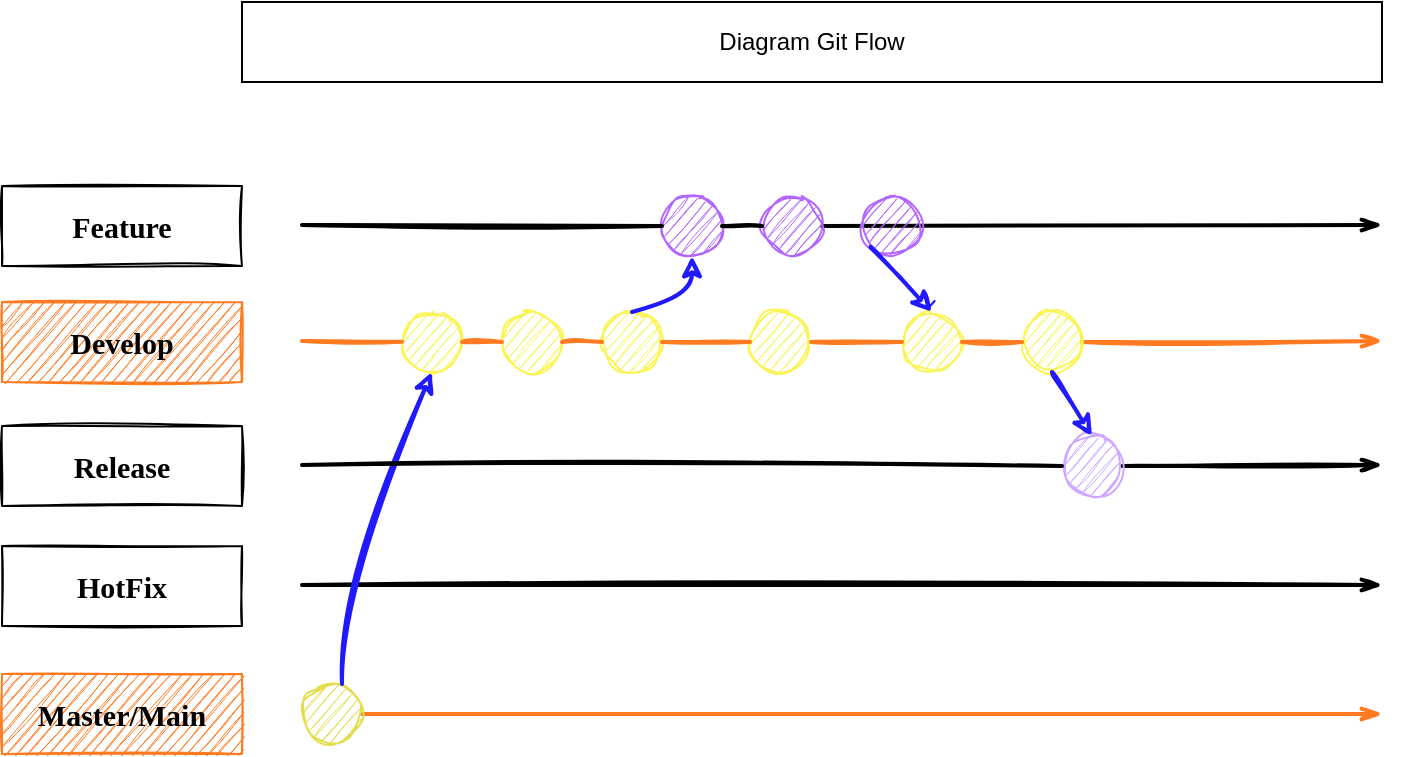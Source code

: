 <mxfile version="16.5.6" type="device"><diagram id="_3OF-Ge_nuIAAe2J9dky" name="Page-1"><mxGraphModel dx="868" dy="537" grid="1" gridSize="10" guides="1" tooltips="1" connect="1" arrows="1" fold="1" page="1" pageScale="1" pageWidth="827" pageHeight="1169" math="0" shadow="0"><root><mxCell id="0"/><mxCell id="1" parent="0"/><mxCell id="6N0N1vhB7Bs8N1wA1Y1U-1" value="Feature" style="rounded=0;whiteSpace=wrap;html=1;fontFamily=Comic Sans MS;fontSize=15;sketch=1;fontStyle=1" vertex="1" parent="1"><mxGeometry x="50" y="112" width="120" height="40" as="geometry"/></mxCell><mxCell id="6N0N1vhB7Bs8N1wA1Y1U-5" value="Release" style="rounded=0;whiteSpace=wrap;html=1;fontFamily=Comic Sans MS;fontSize=15;sketch=1;fontStyle=1" vertex="1" parent="1"><mxGeometry x="50" y="232" width="120" height="40" as="geometry"/></mxCell><mxCell id="6N0N1vhB7Bs8N1wA1Y1U-7" value="HotFix" style="rounded=0;whiteSpace=wrap;html=1;fontFamily=Comic Sans MS;fontSize=15;sketch=1;fontStyle=1" vertex="1" parent="1"><mxGeometry x="50" y="292" width="120" height="40" as="geometry"/></mxCell><mxCell id="6N0N1vhB7Bs8N1wA1Y1U-8" value="Master/Main" style="rounded=0;whiteSpace=wrap;html=1;fontFamily=Comic Sans MS;fontSize=15;sketch=1;strokeColor=#FF7A21;fillColor=#FF7A21;fontStyle=1" vertex="1" parent="1"><mxGeometry x="50" y="356" width="120" height="40" as="geometry"/></mxCell><mxCell id="6N0N1vhB7Bs8N1wA1Y1U-9" value="" style="endArrow=openThin;html=1;rounded=0;strokeWidth=2;sketch=1;endFill=0;shadow=0;jumpStyle=none;strokeColor=#FF7A21;startArrow=none;" edge="1" parent="1" source="6N0N1vhB7Bs8N1wA1Y1U-18"><mxGeometry width="50" height="50" relative="1" as="geometry"><mxPoint x="200" y="376" as="sourcePoint"/><mxPoint x="740" y="376" as="targetPoint"/></mxGeometry></mxCell><mxCell id="6N0N1vhB7Bs8N1wA1Y1U-10" value="" style="endArrow=openThin;html=1;rounded=0;strokeWidth=2;sketch=1;endFill=0;shadow=0;jumpStyle=none;" edge="1" parent="1"><mxGeometry width="50" height="50" relative="1" as="geometry"><mxPoint x="200" y="311.5" as="sourcePoint"/><mxPoint x="740" y="311.5" as="targetPoint"/></mxGeometry></mxCell><mxCell id="6N0N1vhB7Bs8N1wA1Y1U-11" value="" style="endArrow=openThin;html=1;rounded=0;strokeWidth=2;sketch=1;endFill=0;shadow=0;jumpStyle=none;startArrow=none;" edge="1" parent="1" source="6N0N1vhB7Bs8N1wA1Y1U-42"><mxGeometry width="50" height="50" relative="1" as="geometry"><mxPoint x="200" y="251.5" as="sourcePoint"/><mxPoint x="740" y="251.5" as="targetPoint"/></mxGeometry></mxCell><mxCell id="6N0N1vhB7Bs8N1wA1Y1U-12" value="" style="endArrow=openThin;html=1;rounded=0;strokeWidth=2;sketch=1;endFill=0;shadow=0;jumpStyle=none;startArrow=none;" edge="1" parent="1" source="6N0N1vhB7Bs8N1wA1Y1U-31"><mxGeometry width="50" height="50" relative="1" as="geometry"><mxPoint x="200" y="131.5" as="sourcePoint"/><mxPoint x="740" y="131.5" as="targetPoint"/></mxGeometry></mxCell><mxCell id="6N0N1vhB7Bs8N1wA1Y1U-13" value="Diagram Git Flow" style="rounded=0;whiteSpace=wrap;html=1;" vertex="1" parent="1"><mxGeometry x="170" y="20" width="570" height="40" as="geometry"/></mxCell><mxCell id="6N0N1vhB7Bs8N1wA1Y1U-14" value="Develop" style="rounded=0;whiteSpace=wrap;html=1;fontFamily=Comic Sans MS;fontSize=15;sketch=1;strokeColor=#FF7A21;fillColor=#FF7A21;fontStyle=1" vertex="1" parent="1"><mxGeometry x="50" y="170" width="120" height="40" as="geometry"/></mxCell><mxCell id="6N0N1vhB7Bs8N1wA1Y1U-15" value="" style="endArrow=openThin;html=1;rounded=0;strokeWidth=2;sketch=1;endFill=0;shadow=0;jumpStyle=none;strokeColor=#FF7A21;startArrow=none;" edge="1" parent="1" source="6N0N1vhB7Bs8N1wA1Y1U-40"><mxGeometry width="50" height="50" relative="1" as="geometry"><mxPoint x="200" y="189.5" as="sourcePoint"/><mxPoint x="740" y="189.5" as="targetPoint"/></mxGeometry></mxCell><mxCell id="6N0N1vhB7Bs8N1wA1Y1U-18" value="" style="ellipse;whiteSpace=wrap;html=1;aspect=fixed;sketch=1;fontFamily=Comic Sans MS;fontSize=15;fontColor=#6B6B6B;strokeColor=#E3DE4F;fillColor=#E3DE4F;" vertex="1" parent="1"><mxGeometry x="200" y="361" width="30" height="30" as="geometry"/></mxCell><mxCell id="6N0N1vhB7Bs8N1wA1Y1U-19" value="" style="endArrow=none;html=1;rounded=0;strokeWidth=2;sketch=1;endFill=0;shadow=0;jumpStyle=none;strokeColor=#FF7A21;" edge="1" parent="1" target="6N0N1vhB7Bs8N1wA1Y1U-18"><mxGeometry width="50" height="50" relative="1" as="geometry"><mxPoint x="200" y="376" as="sourcePoint"/><mxPoint x="740" y="376" as="targetPoint"/></mxGeometry></mxCell><mxCell id="6N0N1vhB7Bs8N1wA1Y1U-20" value="" style="curved=1;endArrow=classic;html=1;rounded=0;shadow=0;sketch=1;fontFamily=Comic Sans MS;fontSize=15;fontColor=#6B6B6B;strokeColor=#2119FF;strokeWidth=2;jumpStyle=none;entryX=0.5;entryY=1;entryDx=0;entryDy=0;" edge="1" parent="1" target="6N0N1vhB7Bs8N1wA1Y1U-21"><mxGeometry width="50" height="50" relative="1" as="geometry"><mxPoint x="220" y="361" as="sourcePoint"/><mxPoint x="270" y="311" as="targetPoint"/><Array as="points"><mxPoint x="220" y="311"/></Array></mxGeometry></mxCell><mxCell id="6N0N1vhB7Bs8N1wA1Y1U-21" value="" style="ellipse;whiteSpace=wrap;html=1;aspect=fixed;sketch=1;fontFamily=Comic Sans MS;fontSize=15;fontColor=#6B6B6B;strokeColor=#FAF457;fillColor=#FAF457;" vertex="1" parent="1"><mxGeometry x="250" y="175" width="30" height="30" as="geometry"/></mxCell><mxCell id="6N0N1vhB7Bs8N1wA1Y1U-22" value="" style="endArrow=none;html=1;rounded=0;strokeWidth=2;sketch=1;endFill=0;shadow=0;jumpStyle=none;strokeColor=#FF7A21;" edge="1" parent="1" target="6N0N1vhB7Bs8N1wA1Y1U-21"><mxGeometry width="50" height="50" relative="1" as="geometry"><mxPoint x="200" y="189.5" as="sourcePoint"/><mxPoint x="740" y="189.5" as="targetPoint"/></mxGeometry></mxCell><mxCell id="6N0N1vhB7Bs8N1wA1Y1U-23" value="" style="ellipse;whiteSpace=wrap;html=1;aspect=fixed;sketch=1;fontFamily=Comic Sans MS;fontSize=15;fontColor=#6B6B6B;strokeColor=#FAF457;fillColor=#FAF457;" vertex="1" parent="1"><mxGeometry x="300" y="175" width="30" height="30" as="geometry"/></mxCell><mxCell id="6N0N1vhB7Bs8N1wA1Y1U-24" value="" style="endArrow=none;html=1;rounded=0;strokeWidth=2;sketch=1;endFill=0;shadow=0;jumpStyle=none;strokeColor=#FF7A21;startArrow=none;" edge="1" parent="1" source="6N0N1vhB7Bs8N1wA1Y1U-21" target="6N0N1vhB7Bs8N1wA1Y1U-23"><mxGeometry width="50" height="50" relative="1" as="geometry"><mxPoint x="280" y="190" as="sourcePoint"/><mxPoint x="740" y="189.5" as="targetPoint"/></mxGeometry></mxCell><mxCell id="6N0N1vhB7Bs8N1wA1Y1U-26" value="" style="ellipse;whiteSpace=wrap;html=1;aspect=fixed;sketch=1;fontFamily=Comic Sans MS;fontSize=15;fontColor=#6B6B6B;strokeColor=#B266FF;fillColor=#B266FF;" vertex="1" parent="1"><mxGeometry x="380" y="117" width="30" height="30" as="geometry"/></mxCell><mxCell id="6N0N1vhB7Bs8N1wA1Y1U-27" value="" style="endArrow=none;html=1;rounded=0;strokeWidth=2;sketch=1;endFill=0;shadow=0;jumpStyle=none;" edge="1" parent="1" target="6N0N1vhB7Bs8N1wA1Y1U-26"><mxGeometry width="50" height="50" relative="1" as="geometry"><mxPoint x="200" y="131.5" as="sourcePoint"/><mxPoint x="740" y="131.5" as="targetPoint"/></mxGeometry></mxCell><mxCell id="6N0N1vhB7Bs8N1wA1Y1U-25" value="" style="ellipse;whiteSpace=wrap;html=1;aspect=fixed;sketch=1;fontFamily=Comic Sans MS;fontSize=15;fontColor=#6B6B6B;strokeColor=#FAF457;fillColor=#FAF457;" vertex="1" parent="1"><mxGeometry x="350" y="175" width="30" height="30" as="geometry"/></mxCell><mxCell id="6N0N1vhB7Bs8N1wA1Y1U-28" value="" style="endArrow=none;html=1;rounded=0;strokeWidth=2;sketch=1;endFill=0;shadow=0;jumpStyle=none;strokeColor=#FF7A21;startArrow=none;" edge="1" parent="1" source="6N0N1vhB7Bs8N1wA1Y1U-23" target="6N0N1vhB7Bs8N1wA1Y1U-25"><mxGeometry width="50" height="50" relative="1" as="geometry"><mxPoint x="330" y="190" as="sourcePoint"/><mxPoint x="740" y="189.5" as="targetPoint"/></mxGeometry></mxCell><mxCell id="6N0N1vhB7Bs8N1wA1Y1U-30" value="" style="curved=1;endArrow=classic;html=1;rounded=0;shadow=0;sketch=1;fontFamily=Comic Sans MS;fontSize=15;fontColor=#6B6B6B;strokeColor=#2119FF;strokeWidth=2;jumpStyle=none;entryX=0.5;entryY=1;entryDx=0;entryDy=0;exitX=0.5;exitY=0;exitDx=0;exitDy=0;" edge="1" parent="1" source="6N0N1vhB7Bs8N1wA1Y1U-25" target="6N0N1vhB7Bs8N1wA1Y1U-26"><mxGeometry width="50" height="50" relative="1" as="geometry"><mxPoint x="360" y="190" as="sourcePoint"/><mxPoint x="400" y="140" as="targetPoint"/><Array as="points"><mxPoint x="395" y="170"/></Array></mxGeometry></mxCell><mxCell id="6N0N1vhB7Bs8N1wA1Y1U-31" value="" style="ellipse;whiteSpace=wrap;html=1;aspect=fixed;sketch=1;fontFamily=Comic Sans MS;fontSize=15;fontColor=#6B6B6B;strokeColor=#B266FF;fillColor=#B266FF;" vertex="1" parent="1"><mxGeometry x="430" y="117" width="30" height="30" as="geometry"/></mxCell><mxCell id="6N0N1vhB7Bs8N1wA1Y1U-32" value="" style="endArrow=none;html=1;rounded=0;strokeWidth=2;sketch=1;endFill=0;shadow=0;jumpStyle=none;startArrow=none;" edge="1" parent="1" source="6N0N1vhB7Bs8N1wA1Y1U-26" target="6N0N1vhB7Bs8N1wA1Y1U-31"><mxGeometry width="50" height="50" relative="1" as="geometry"><mxPoint x="410" y="132" as="sourcePoint"/><mxPoint x="740" y="131.5" as="targetPoint"/></mxGeometry></mxCell><mxCell id="6N0N1vhB7Bs8N1wA1Y1U-33" value="" style="ellipse;whiteSpace=wrap;html=1;aspect=fixed;sketch=1;fontFamily=Comic Sans MS;fontSize=15;fontColor=#6B6B6B;strokeColor=#B266FF;fillColor=#B266FF;" vertex="1" parent="1"><mxGeometry x="480" y="117" width="30" height="30" as="geometry"/></mxCell><mxCell id="6N0N1vhB7Bs8N1wA1Y1U-34" value="" style="ellipse;whiteSpace=wrap;html=1;aspect=fixed;sketch=1;fontFamily=Comic Sans MS;fontSize=15;fontColor=#6B6B6B;strokeColor=#FAF457;fillColor=#FAF457;" vertex="1" parent="1"><mxGeometry x="500" y="175" width="30" height="30" as="geometry"/></mxCell><mxCell id="6N0N1vhB7Bs8N1wA1Y1U-35" value="" style="endArrow=none;html=1;rounded=0;strokeWidth=2;sketch=1;endFill=0;shadow=0;jumpStyle=none;strokeColor=#FF7A21;startArrow=none;" edge="1" parent="1" source="6N0N1vhB7Bs8N1wA1Y1U-38" target="6N0N1vhB7Bs8N1wA1Y1U-34"><mxGeometry width="50" height="50" relative="1" as="geometry"><mxPoint x="380" y="190" as="sourcePoint"/><mxPoint x="740" y="189.5" as="targetPoint"/></mxGeometry></mxCell><mxCell id="6N0N1vhB7Bs8N1wA1Y1U-37" value="" style="curved=1;endArrow=classic;html=1;rounded=0;shadow=0;sketch=1;fontFamily=Comic Sans MS;fontSize=15;fontColor=#6B6B6B;strokeColor=#2119FF;strokeWidth=2;jumpStyle=none;exitX=0;exitY=1;exitDx=0;exitDy=0;entryX=0.5;entryY=0;entryDx=0;entryDy=0;" edge="1" parent="1" source="6N0N1vhB7Bs8N1wA1Y1U-33" target="6N0N1vhB7Bs8N1wA1Y1U-34"><mxGeometry width="50" height="50" relative="1" as="geometry"><mxPoint x="460" y="210" as="sourcePoint"/><mxPoint x="510" y="160" as="targetPoint"/><Array as="points"/></mxGeometry></mxCell><mxCell id="6N0N1vhB7Bs8N1wA1Y1U-38" value="" style="ellipse;whiteSpace=wrap;html=1;aspect=fixed;sketch=1;fontFamily=Comic Sans MS;fontSize=15;fontColor=#6B6B6B;strokeColor=#FAF457;fillColor=#FAF457;" vertex="1" parent="1"><mxGeometry x="424" y="175" width="30" height="30" as="geometry"/></mxCell><mxCell id="6N0N1vhB7Bs8N1wA1Y1U-39" value="" style="endArrow=none;html=1;rounded=0;strokeWidth=2;sketch=1;endFill=0;shadow=0;jumpStyle=none;strokeColor=#FF7A21;startArrow=none;" edge="1" parent="1" source="6N0N1vhB7Bs8N1wA1Y1U-25" target="6N0N1vhB7Bs8N1wA1Y1U-38"><mxGeometry width="50" height="50" relative="1" as="geometry"><mxPoint x="380" y="190" as="sourcePoint"/><mxPoint x="500" y="190" as="targetPoint"/></mxGeometry></mxCell><mxCell id="6N0N1vhB7Bs8N1wA1Y1U-40" value="" style="ellipse;whiteSpace=wrap;html=1;aspect=fixed;sketch=1;fontFamily=Comic Sans MS;fontSize=15;fontColor=#6B6B6B;strokeColor=#FAF457;fillColor=#FAF457;" vertex="1" parent="1"><mxGeometry x="560" y="175" width="30" height="30" as="geometry"/></mxCell><mxCell id="6N0N1vhB7Bs8N1wA1Y1U-41" value="" style="endArrow=none;html=1;rounded=0;strokeWidth=2;sketch=1;endFill=0;shadow=0;jumpStyle=none;strokeColor=#FF7A21;startArrow=none;" edge="1" parent="1" source="6N0N1vhB7Bs8N1wA1Y1U-34" target="6N0N1vhB7Bs8N1wA1Y1U-40"><mxGeometry width="50" height="50" relative="1" as="geometry"><mxPoint x="530" y="190" as="sourcePoint"/><mxPoint x="740" y="189.5" as="targetPoint"/></mxGeometry></mxCell><mxCell id="6N0N1vhB7Bs8N1wA1Y1U-42" value="" style="ellipse;whiteSpace=wrap;html=1;aspect=fixed;sketch=1;fontFamily=Comic Sans MS;fontSize=15;fontColor=#6B6B6B;strokeColor=#CEA8FF;fillColor=#CEA8FF;" vertex="1" parent="1"><mxGeometry x="580" y="237" width="30" height="30" as="geometry"/></mxCell><mxCell id="6N0N1vhB7Bs8N1wA1Y1U-43" value="" style="endArrow=none;html=1;rounded=0;strokeWidth=2;sketch=1;endFill=0;shadow=0;jumpStyle=none;" edge="1" parent="1" target="6N0N1vhB7Bs8N1wA1Y1U-42"><mxGeometry width="50" height="50" relative="1" as="geometry"><mxPoint x="200" y="251.5" as="sourcePoint"/><mxPoint x="740" y="251.5" as="targetPoint"/></mxGeometry></mxCell><mxCell id="6N0N1vhB7Bs8N1wA1Y1U-44" value="" style="curved=1;endArrow=classic;html=1;rounded=0;shadow=0;sketch=1;fontFamily=Comic Sans MS;fontSize=15;fontColor=#6B6B6B;strokeColor=#2119FF;strokeWidth=2;jumpStyle=none;entryX=0.5;entryY=0;entryDx=0;entryDy=0;exitX=0.5;exitY=1;exitDx=0;exitDy=0;" edge="1" parent="1" source="6N0N1vhB7Bs8N1wA1Y1U-40" target="6N0N1vhB7Bs8N1wA1Y1U-42"><mxGeometry width="50" height="50" relative="1" as="geometry"><mxPoint x="540" y="255" as="sourcePoint"/><mxPoint x="590" y="205" as="targetPoint"/><Array as="points"/></mxGeometry></mxCell></root></mxGraphModel></diagram></mxfile>